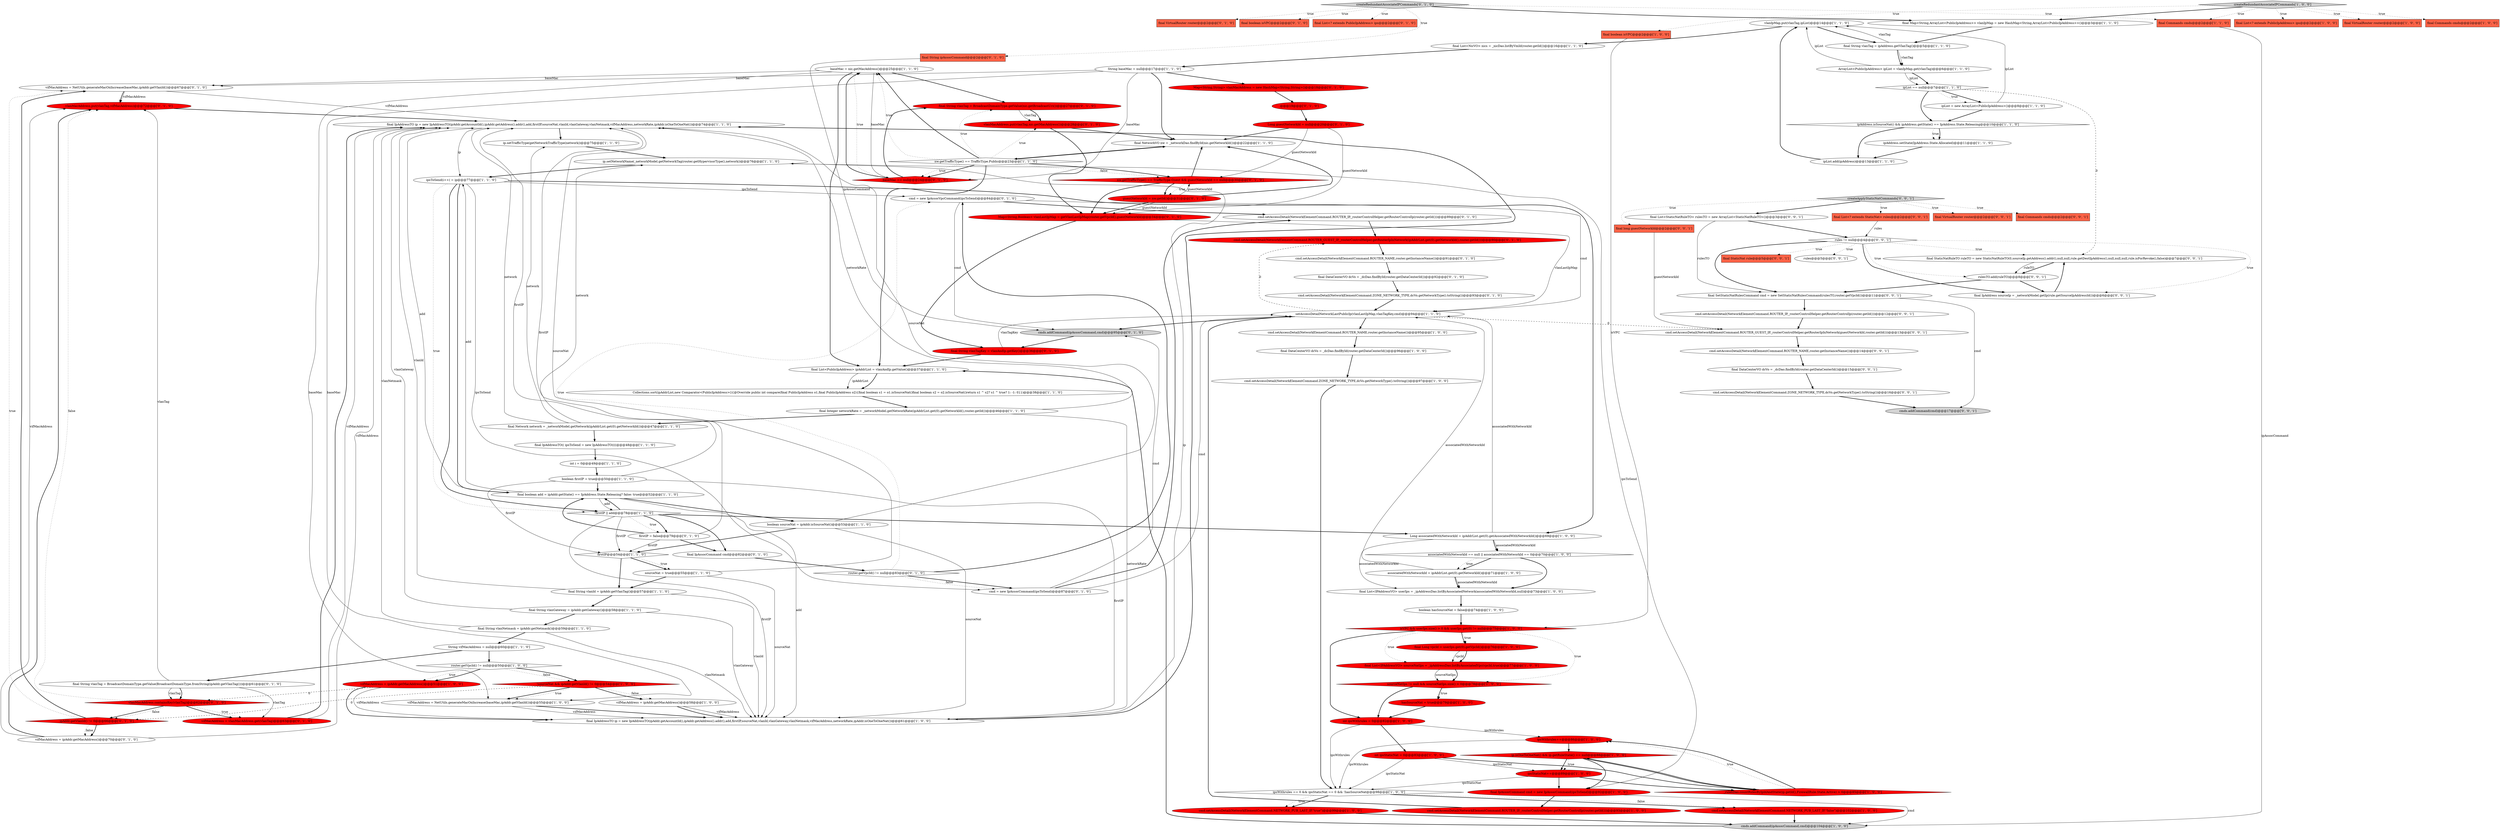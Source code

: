 digraph {
86 [style = filled, label = "vifMacAddress = NetUtils.generateMacOnIncrease(baseMac,ipAddr.getVlanId())@@@67@@@['0', '1', '0']", fillcolor = white, shape = ellipse image = "AAA0AAABBB2BBB"];
36 [style = filled, label = "final Integer networkRate = _networkModel.getNetworkRate(ipAddrList.get(0).getNetworkId(),router.getId())@@@46@@@['1', '1', '0']", fillcolor = white, shape = ellipse image = "AAA0AAABBB1BBB"];
7 [style = filled, label = "nw.getTrafficType() == TrafficType.Public@@@23@@@['1', '1', '0']", fillcolor = white, shape = diamond image = "AAA0AAABBB1BBB"];
72 [style = filled, label = "final VirtualRouter router@@@2@@@['0', '1', '0']", fillcolor = tomato, shape = box image = "AAA0AAABBB2BBB"];
18 [style = filled, label = "associatedWithNetworkId = ipAddrList.get(0).getNetworkId()@@@71@@@['1', '0', '0']", fillcolor = white, shape = ellipse image = "AAA0AAABBB1BBB"];
79 [style = filled, label = "cmd = new IpAssocVpcCommand(ipsToSend)@@@84@@@['0', '1', '0']", fillcolor = white, shape = ellipse image = "AAA0AAABBB2BBB"];
102 [style = filled, label = "final String vlanTag = BroadcastDomainType.getValue(nic.getBroadcastUri())@@@27@@@['0', '1', '0']", fillcolor = red, shape = ellipse image = "AAA1AAABBB2BBB"];
81 [style = filled, label = "firstIP = false@@@79@@@['0', '1', '0']", fillcolor = white, shape = ellipse image = "AAA0AAABBB2BBB"];
41 [style = filled, label = "final List<IPAddressVO> sourceNatIps = _ipAddressDao.listByAssociatedVpc(vpcId,true)@@@77@@@['1', '0', '0']", fillcolor = red, shape = ellipse image = "AAA1AAABBB1BBB"];
34 [style = filled, label = "!sourceNat && ipAddr.getVlanId() != 0@@@54@@@['1', '0', '0']", fillcolor = red, shape = diamond image = "AAA1AAABBB1BBB"];
83 [style = filled, label = "baseMac == null@@@24@@@['0', '1', '0']", fillcolor = red, shape = diamond image = "AAA1AAABBB2BBB"];
15 [style = filled, label = "Collections.sort(ipAddrList,new Comparator<PublicIpAddress>(){@Override public int compare(final PublicIpAddress o1,final PublicIpAddress o2){final boolean s1 = o1.isSourceNat()final boolean s2 = o2.isSourceNat()return s1 ^ s2? s1 ^ true? 1: -1: 0}})@@@38@@@['1', '1', '0']", fillcolor = white, shape = ellipse image = "AAA0AAABBB1BBB"];
28 [style = filled, label = "ipAddress.isSourceNat() && ipAddress.getState() == IpAddress.State.Releasing@@@10@@@['1', '1', '0']", fillcolor = white, shape = diamond image = "AAA0AAABBB1BBB"];
50 [style = filled, label = "ArrayList<PublicIpAddress> ipList = vlanIpMap.get(vlanTag)@@@6@@@['1', '1', '0']", fillcolor = white, shape = ellipse image = "AAA0AAABBB1BBB"];
19 [style = filled, label = "final List<PublicIpAddress> ipAddrList = vlanAndIp.getValue()@@@37@@@['1', '1', '0']", fillcolor = white, shape = ellipse image = "AAA0AAABBB1BBB"];
57 [style = filled, label = "int ipsWithrules = 0@@@82@@@['1', '0', '0']", fillcolor = red, shape = ellipse image = "AAA1AAABBB1BBB"];
64 [style = filled, label = "baseMac = nic.getMacAddress()@@@25@@@['1', '1', '0']", fillcolor = white, shape = ellipse image = "AAA0AAABBB1BBB"];
80 [style = filled, label = "final boolean isVPC@@@2@@@['0', '1', '0']", fillcolor = tomato, shape = box image = "AAA0AAABBB2BBB"];
9 [style = filled, label = "String baseMac = null@@@17@@@['1', '1', '0']", fillcolor = white, shape = ellipse image = "AAA0AAABBB1BBB"];
98 [style = filled, label = "vlanMacAddress.containsKey(vlanTag)@@@62@@@['0', '1', '0']", fillcolor = red, shape = diamond image = "AAA1AAABBB2BBB"];
65 [style = filled, label = "_rulesDao.countRulesByIpIdAndState(ip.getId(),FirewallRule.State.Active) > 0@@@85@@@['1', '0', '0']", fillcolor = red, shape = diamond image = "AAA1AAABBB1BBB"];
4 [style = filled, label = "final boolean add = ipAddr.getState() == IpAddress.State.Releasing? false: true@@@52@@@['1', '1', '0']", fillcolor = white, shape = ellipse image = "AAA0AAABBB1BBB"];
60 [style = filled, label = "boolean sourceNat = ipAddr.isSourceNat()@@@53@@@['1', '1', '0']", fillcolor = white, shape = ellipse image = "AAA0AAABBB1BBB"];
103 [style = filled, label = "vifMacAddress = ipAddr.getMacAddress()@@@70@@@['0', '1', '0']", fillcolor = white, shape = ellipse image = "AAA0AAABBB2BBB"];
123 [style = filled, label = "final StaticNatRuleTO ruleTO = new StaticNatRuleTO(0,sourceIp.getAddress().addr(),null,null,rule.getDestIpAddress(),null,null,null,rule.isForRevoke(),false)@@@7@@@['0', '0', '1']", fillcolor = white, shape = ellipse image = "AAA0AAABBB3BBB"];
112 [style = filled, label = "final StaticNat rule@@@5@@@['0', '0', '1']", fillcolor = tomato, shape = box image = "AAA0AAABBB3BBB"];
90 [style = filled, label = "cmd.setAccessDetail(NetworkElementCommand.ROUTER_IP,_routerControlHelper.getRouterControlIp(router.getId()))@@@89@@@['0', '1', '0']", fillcolor = white, shape = ellipse image = "AAA0AAABBB2BBB"];
89 [style = filled, label = "cmd = new IpAssocCommand(ipsToSend)@@@87@@@['0', '1', '0']", fillcolor = white, shape = ellipse image = "AAA0AAABBB2BBB"];
101 [style = filled, label = "cmds.addCommand(ipAssocCommand,cmd)@@@95@@@['0', '1', '0']", fillcolor = lightgray, shape = ellipse image = "AAA0AAABBB2BBB"];
94 [style = filled, label = "vlanMacAddress.put(vlanTag,vifMacAddress)@@@72@@@['0', '1', '0']", fillcolor = red, shape = ellipse image = "AAA1AAABBB2BBB"];
107 [style = filled, label = "rules@@@5@@@['0', '0', '1']", fillcolor = white, shape = ellipse image = "AAA0AAABBB3BBB"];
14 [style = filled, label = "setAccessDetailNetworkLastPublicIp(vlanLastIpMap,vlanTagKey,cmd)@@@94@@@['1', '1', '0']", fillcolor = white, shape = ellipse image = "AAA0AAABBB1BBB"];
59 [style = filled, label = "final Long vpcId = userIps.get(0).getVpcId()@@@76@@@['1', '0', '0']", fillcolor = red, shape = ellipse image = "AAA1AAABBB1BBB"];
85 [style = filled, label = "final List<? extends PublicIpAddress> ips@@@2@@@['0', '1', '0']", fillcolor = tomato, shape = box image = "AAA0AAABBB2BBB"];
12 [style = filled, label = "cmd.setAccessDetail(NetworkElementCommand.ROUTER_IP,_routerControlHelper.getRouterControlIp(router.getId()))@@@93@@@['1', '0', '0']", fillcolor = red, shape = ellipse image = "AAA1AAABBB1BBB"];
56 [style = filled, label = "final Network network = _networkModel.getNetwork(ipAddrList.get(0).getNetworkId())@@@47@@@['1', '1', '0']", fillcolor = white, shape = ellipse image = "AAA0AAABBB1BBB"];
118 [style = filled, label = "final VirtualRouter router@@@2@@@['0', '0', '1']", fillcolor = tomato, shape = box image = "AAA0AAABBB3BBB"];
66 [style = filled, label = "ip.setTrafficType(getNetworkTrafficType(network))@@@75@@@['1', '1', '0']", fillcolor = white, shape = ellipse image = "AAA0AAABBB1BBB"];
47 [style = filled, label = "associatedWithNetworkId == null || associatedWithNetworkId == 0@@@70@@@['1', '0', '0']", fillcolor = white, shape = diamond image = "AAA0AAABBB1BBB"];
13 [style = filled, label = "boolean hasSourceNat = false@@@74@@@['1', '0', '0']", fillcolor = white, shape = ellipse image = "AAA0AAABBB1BBB"];
33 [style = filled, label = "vifMacAddress = NetUtils.generateMacOnIncrease(baseMac,ipAddr.getVlanId())@@@55@@@['1', '0', '0']", fillcolor = white, shape = ellipse image = "AAA0AAABBB1BBB"];
67 [style = filled, label = "hasSourceNat = true@@@79@@@['1', '0', '0']", fillcolor = red, shape = ellipse image = "AAA1AAABBB1BBB"];
111 [style = filled, label = "cmds.addCommand(cmd)@@@17@@@['0', '0', '1']", fillcolor = lightgray, shape = ellipse image = "AAA0AAABBB3BBB"];
39 [style = filled, label = "router.getVpcId() != null@@@50@@@['1', '0', '0']", fillcolor = white, shape = diamond image = "AAA0AAABBB1BBB"];
20 [style = filled, label = "sourceNatIps != null && sourceNatIps.size() > 0@@@78@@@['1', '0', '0']", fillcolor = red, shape = diamond image = "AAA1AAABBB1BBB"];
113 [style = filled, label = "final List<? extends StaticNat> rules@@@2@@@['0', '0', '1']", fillcolor = tomato, shape = box image = "AAA0AAABBB3BBB"];
35 [style = filled, label = "final DataCenterVO dcVo = _dcDao.findById(router.getDataCenterId())@@@96@@@['1', '0', '0']", fillcolor = white, shape = ellipse image = "AAA0AAABBB1BBB"];
71 [style = filled, label = "createRedundantAssociateIPCommands['1', '0', '0']", fillcolor = lightgray, shape = diamond image = "AAA0AAABBB1BBB"];
62 [style = filled, label = "ipAddress.setState(IpAddress.State.Allocated)@@@11@@@['1', '1', '0']", fillcolor = white, shape = ellipse image = "AAA0AAABBB1BBB"];
108 [style = filled, label = "rulesTO.add(ruleTO)@@@8@@@['0', '0', '1']", fillcolor = white, shape = ellipse image = "AAA0AAABBB3BBB"];
52 [style = filled, label = "ipList = new ArrayList<PublicIpAddress>()@@@8@@@['1', '1', '0']", fillcolor = white, shape = ellipse image = "AAA0AAABBB1BBB"];
77 [style = filled, label = "router.getVpcId() != null@@@83@@@['0', '1', '0']", fillcolor = white, shape = diamond image = "AAA0AAABBB2BBB"];
96 [style = filled, label = "vifMacAddress = vlanMacAddress.get(vlanTag)@@@63@@@['0', '1', '0']", fillcolor = red, shape = ellipse image = "AAA1AAABBB2BBB"];
95 [style = filled, label = "Long guestNetworkId = null@@@20@@@['0', '1', '0']", fillcolor = red, shape = ellipse image = "AAA1AAABBB2BBB"];
25 [style = filled, label = "vlanIpMap.put(vlanTag,ipList)@@@14@@@['1', '1', '0']", fillcolor = white, shape = ellipse image = "AAA0AAABBB1BBB"];
99 [style = filled, label = "ipAddr.getVlanId() != 0@@@66@@@['0', '1', '0']", fillcolor = red, shape = diamond image = "AAA1AAABBB2BBB"];
38 [style = filled, label = "ipsWithrules == 0 && ipsStaticNat == 0 && !hasSourceNat@@@98@@@['1', '0', '0']", fillcolor = white, shape = diamond image = "AAA0AAABBB1BBB"];
75 [style = filled, label = "final String vlanTagKey = vlanAndIp.getKey()@@@36@@@['0', '1', '0']", fillcolor = red, shape = ellipse image = "AAA1AAABBB2BBB"];
24 [style = filled, label = "boolean firstIP = true@@@50@@@['1', '1', '0']", fillcolor = white, shape = ellipse image = "AAA0AAABBB1BBB"];
45 [style = filled, label = "final List<IPAddressVO> userIps = _ipAddressDao.listByAssociatedNetwork(associatedWithNetworkId,null)@@@73@@@['1', '0', '0']", fillcolor = white, shape = ellipse image = "AAA0AAABBB1BBB"];
5 [style = filled, label = "Long associatedWithNetworkId = ipAddrList.get(0).getAssociatedWithNetworkId()@@@69@@@['1', '0', '0']", fillcolor = white, shape = ellipse image = "AAA0AAABBB1BBB"];
69 [style = filled, label = "ipsToSend(i++( = ip@@@77@@@['1', '1', '0']", fillcolor = white, shape = ellipse image = "AAA0AAABBB1BBB"];
122 [style = filled, label = "rules != null@@@4@@@['0', '0', '1']", fillcolor = white, shape = diamond image = "AAA0AAABBB3BBB"];
73 [style = filled, label = "Map<String,String> vlanMacAddress = new HashMap<String,String>()@@@18@@@['0', '1', '0']", fillcolor = red, shape = ellipse image = "AAA1AAABBB2BBB"];
63 [style = filled, label = "ipList.add(ipAddress)@@@13@@@['1', '1', '0']", fillcolor = white, shape = ellipse image = "AAA0AAABBB1BBB"];
110 [style = filled, label = "createApplyStaticNatCommands['0', '0', '1']", fillcolor = lightgray, shape = diamond image = "AAA0AAABBB3BBB"];
23 [style = filled, label = "ipList == null@@@7@@@['1', '1', '0']", fillcolor = white, shape = diamond image = "AAA0AAABBB1BBB"];
115 [style = filled, label = "cmd.setAccessDetail(NetworkElementCommand.ROUTER_IP,_routerControlHelper.getRouterControlIp(router.getId()))@@@12@@@['0', '0', '1']", fillcolor = white, shape = ellipse image = "AAA0AAABBB3BBB"];
78 [style = filled, label = "vlanMacAddress.put(vlanTag,nic.getMacAddress())@@@28@@@['0', '1', '0']", fillcolor = red, shape = ellipse image = "AAA1AAABBB2BBB"];
51 [style = filled, label = "ipsStaticNat++@@@89@@@['1', '0', '0']", fillcolor = red, shape = ellipse image = "AAA1AAABBB1BBB"];
97 [style = filled, label = "Map<String,Boolean> vlanLastIpMap = getVlanLastIpMap(router.getVpcId(),guestNetworkId)@@@34@@@['0', '1', '0']", fillcolor = red, shape = ellipse image = "AAA1AAABBB2BBB"];
40 [style = filled, label = "final IpAddressTO(( ipsToSend = new IpAddressTO((((@@@48@@@['1', '1', '0']", fillcolor = white, shape = ellipse image = "AAA0AAABBB1BBB"];
53 [style = filled, label = "final String vlanId = ipAddr.getVlanTag()@@@57@@@['1', '1', '0']", fillcolor = white, shape = ellipse image = "AAA0AAABBB1BBB"];
76 [style = filled, label = "guestNetworkId = nw.getId()@@@31@@@['0', '1', '0']", fillcolor = red, shape = ellipse image = "AAA1AAABBB2BBB"];
93 [style = filled, label = "final IpAssocCommand cmd@@@82@@@['0', '1', '0']", fillcolor = white, shape = ellipse image = "AAA0AAABBB2BBB"];
30 [style = filled, label = "firstIP@@@54@@@['1', '1', '0']", fillcolor = white, shape = diamond image = "AAA0AAABBB1BBB"];
91 [style = filled, label = "final String ipAssocCommand@@@2@@@['0', '1', '0']", fillcolor = tomato, shape = box image = "AAA0AAABBB2BBB"];
2 [style = filled, label = "cmd.setAccessDetail(NetworkElementCommand.ROUTER_NAME,router.getInstanceName())@@@95@@@['1', '0', '0']", fillcolor = white, shape = ellipse image = "AAA0AAABBB1BBB"];
0 [style = filled, label = "final List<? extends PublicIpAddress> ips@@@2@@@['1', '0', '0']", fillcolor = tomato, shape = box image = "AAA0AAABBB1BBB"];
11 [style = filled, label = "final String vlanTag = ipAddress.getVlanTag()@@@5@@@['1', '1', '0']", fillcolor = white, shape = ellipse image = "AAA0AAABBB1BBB"];
22 [style = filled, label = "cmd.setAccessDetail(NetworkElementCommand.ZONE_NETWORK_TYPE,dcVo.getNetworkType().toString())@@@97@@@['1', '0', '0']", fillcolor = white, shape = ellipse image = "AAA0AAABBB1BBB"];
104 [style = filled, label = "final String vlanTag = BroadcastDomainType.getValue(BroadcastDomainType.fromString(ipAddr.getVlanTag()))@@@61@@@['0', '1', '0']", fillcolor = white, shape = ellipse image = "AAA0AAABBB2BBB"];
26 [style = filled, label = "ipsWithrules++@@@86@@@['1', '0', '0']", fillcolor = red, shape = ellipse image = "AAA1AAABBB1BBB"];
6 [style = filled, label = "vifMacAddress = ipAddr.getMacAddress()@@@58@@@['1', '0', '0']", fillcolor = white, shape = ellipse image = "AAA0AAABBB1BBB"];
44 [style = filled, label = "String vifMacAddress = null@@@60@@@['1', '1', '0']", fillcolor = white, shape = ellipse image = "AAA0AAABBB1BBB"];
31 [style = filled, label = "final IpAddressTO ip = new IpAddressTO(ipAddr.getAccountId(),ipAddr.getAddress().addr(),add,firstIP,sourceNat,vlanId,vlanGateway,vlanNetmask,vifMacAddress,networkRate,ipAddr.isOneToOneNat())@@@61@@@['1', '0', '0']", fillcolor = white, shape = ellipse image = "AAA0AAABBB1BBB"];
84 [style = filled, label = "final DataCenterVO dcVo = _dcDao.findById(router.getDataCenterId())@@@92@@@['0', '1', '0']", fillcolor = white, shape = ellipse image = "AAA0AAABBB2BBB"];
42 [style = filled, label = "final IpAddressTO ip = new IpAddressTO(ipAddr.getAccountId(),ipAddr.getAddress().addr(),add,firstIP,sourceNat,vlanId,vlanGateway,vlanNetmask,vifMacAddress,networkRate,ipAddr.isOneToOneNat())@@@74@@@['1', '1', '0']", fillcolor = white, shape = ellipse image = "AAA0AAABBB1BBB"];
21 [style = filled, label = "final VirtualRouter router@@@2@@@['1', '0', '0']", fillcolor = tomato, shape = box image = "AAA0AAABBB1BBB"];
61 [style = filled, label = "int i = 0@@@49@@@['1', '1', '0']", fillcolor = white, shape = ellipse image = "AAA0AAABBB1BBB"];
10 [style = filled, label = "int ipsStaticNat = 0@@@83@@@['1', '0', '0']", fillcolor = red, shape = ellipse image = "AAA1AAABBB1BBB"];
117 [style = filled, label = "cmd.setAccessDetail(NetworkElementCommand.ROUTER_GUEST_IP,_routerControlHelper.getRouterIpInNetwork(guestNetworkId,router.getId()))@@@13@@@['0', '0', '1']", fillcolor = white, shape = ellipse image = "AAA0AAABBB3BBB"];
68 [style = filled, label = "ip.setNetworkName(_networkModel.getNetworkTag(router.getHypervisorType(),network))@@@76@@@['1', '1', '0']", fillcolor = white, shape = ellipse image = "AAA0AAABBB1BBB"];
48 [style = filled, label = "final String vlanGateway = ipAddr.getGateway()@@@58@@@['1', '1', '0']", fillcolor = white, shape = ellipse image = "AAA0AAABBB1BBB"];
82 [style = filled, label = "nw.getTrafficType() == TrafficType.Guest && guestNetworkId == null@@@30@@@['0', '1', '0']", fillcolor = red, shape = diamond image = "AAA1AAABBB2BBB"];
92 [style = filled, label = "cmd.setAccessDetail(NetworkElementCommand.ZONE_NETWORK_TYPE,dcVo.getNetworkType().toString())@@@93@@@['0', '1', '0']", fillcolor = white, shape = ellipse image = "AAA0AAABBB2BBB"];
87 [style = filled, label = "cmd.setAccessDetail(NetworkElementCommand.ROUTER_GUEST_IP,_routerControlHelper.getRouterIpInNetwork(ipAddrList.get(0).getNetworkId(),router.getId()))@@@90@@@['0', '1', '0']", fillcolor = red, shape = ellipse image = "AAA1AAABBB2BBB"];
37 [style = filled, label = "final IpAssocCommand cmd = new IpAssocCommand(ipsToSend)@@@92@@@['1', '0', '0']", fillcolor = red, shape = ellipse image = "AAA1AAABBB1BBB"];
116 [style = filled, label = "final Commands cmds@@@2@@@['0', '0', '1']", fillcolor = tomato, shape = box image = "AAA0AAABBB3BBB"];
114 [style = filled, label = "final List<StaticNatRuleTO> rulesTO = new ArrayList<StaticNatRuleTO>()@@@3@@@['0', '0', '1']", fillcolor = white, shape = ellipse image = "AAA0AAABBB3BBB"];
43 [style = filled, label = "cmd.setAccessDetail(NetworkElementCommand.NETWORK_PUB_LAST_IP,\"true\")@@@99@@@['1', '0', '0']", fillcolor = red, shape = ellipse image = "AAA1AAABBB1BBB"];
49 [style = filled, label = "cmds.addCommand(ipAssocCommand,cmd)@@@104@@@['1', '0', '0']", fillcolor = lightgray, shape = ellipse image = "AAA0AAABBB1BBB"];
109 [style = filled, label = "cmd.setAccessDetail(NetworkElementCommand.ROUTER_NAME,router.getInstanceName())@@@14@@@['0', '0', '1']", fillcolor = white, shape = ellipse image = "AAA0AAABBB3BBB"];
119 [style = filled, label = "cmd.setAccessDetail(NetworkElementCommand.ZONE_NETWORK_TYPE,dcVo.getNetworkType().toString())@@@16@@@['0', '0', '1']", fillcolor = white, shape = ellipse image = "AAA0AAABBB3BBB"];
46 [style = filled, label = "final List<NicVO> nics = _nicDao.listByVmId(router.getId())@@@16@@@['1', '1', '0']", fillcolor = white, shape = ellipse image = "AAA0AAABBB1BBB"];
105 [style = filled, label = "final SetStaticNatRulesCommand cmd = new SetStaticNatRulesCommand(rulesTO,router.getVpcId())@@@11@@@['0', '0', '1']", fillcolor = white, shape = ellipse image = "AAA0AAABBB3BBB"];
55 [style = filled, label = "cmd.setAccessDetail(NetworkElementCommand.NETWORK_PUB_LAST_IP,\"false\")@@@102@@@['1', '0', '0']", fillcolor = red, shape = ellipse image = "AAA1AAABBB1BBB"];
16 [style = filled, label = "final Map<String,ArrayList<PublicIpAddress>> vlanIpMap = new HashMap<String,ArrayList<PublicIpAddress>>()@@@3@@@['1', '1', '0']", fillcolor = white, shape = ellipse image = "AAA0AAABBB1BBB"];
32 [style = filled, label = "isVPC && userIps.size() > 0 && userIps.get(0) != null@@@75@@@['1', '0', '0']", fillcolor = red, shape = diamond image = "AAA1AAABBB1BBB"];
70 [style = filled, label = "vifMacAddress = ipAddr.getMacAddress()@@@51@@@['1', '0', '0']", fillcolor = red, shape = ellipse image = "AAA1AAABBB1BBB"];
29 [style = filled, label = "final NetworkVO nw = _networkDao.findById(nic.getNetworkId())@@@22@@@['1', '1', '0']", fillcolor = white, shape = ellipse image = "AAA0AAABBB1BBB"];
121 [style = filled, label = "final DataCenterVO dcVo = _dcDao.findById(router.getDataCenterId())@@@15@@@['0', '0', '1']", fillcolor = white, shape = ellipse image = "AAA0AAABBB3BBB"];
88 [style = filled, label = "cmd.setAccessDetail(NetworkElementCommand.ROUTER_NAME,router.getInstanceName())@@@91@@@['0', '1', '0']", fillcolor = white, shape = ellipse image = "AAA0AAABBB2BBB"];
1 [style = filled, label = "!firstIP || add@@@78@@@['1', '1', '0']", fillcolor = white, shape = diamond image = "AAA0AAABBB1BBB"];
27 [style = filled, label = "final Commands cmds@@@2@@@['1', '1', '0']", fillcolor = tomato, shape = box image = "AAA0AAABBB1BBB"];
58 [style = filled, label = "sourceNat = true@@@55@@@['1', '1', '0']", fillcolor = white, shape = ellipse image = "AAA0AAABBB1BBB"];
8 [style = filled, label = "ip.isOneToOneNat() && ip.getRuleState() == null@@@88@@@['1', '0', '0']", fillcolor = red, shape = diamond image = "AAA1AAABBB1BBB"];
3 [style = filled, label = "final Commands cmds@@@2@@@['1', '0', '0']", fillcolor = tomato, shape = box image = "AAA0AAABBB1BBB"];
54 [style = filled, label = "final String vlanNetmask = ipAddr.getNetmask()@@@59@@@['1', '1', '0']", fillcolor = white, shape = ellipse image = "AAA0AAABBB1BBB"];
120 [style = filled, label = "final IpAddress sourceIp = _networkModel.getIp(rule.getSourceIpAddressId())@@@6@@@['0', '0', '1']", fillcolor = white, shape = ellipse image = "AAA0AAABBB3BBB"];
100 [style = filled, label = "@@@19@@@['0', '1', '0']", fillcolor = red, shape = ellipse image = "AAA1AAABBB2BBB"];
74 [style = filled, label = "createRedundantAssociateIPCommands['0', '1', '0']", fillcolor = lightgray, shape = diamond image = "AAA0AAABBB2BBB"];
106 [style = filled, label = "final long guestNetworkId@@@2@@@['0', '0', '1']", fillcolor = tomato, shape = box image = "AAA0AAABBB3BBB"];
17 [style = filled, label = "final boolean isVPC@@@2@@@['1', '0', '0']", fillcolor = tomato, shape = box image = "AAA0AAABBB1BBB"];
1->5 [style = bold, label=""];
2->35 [style = bold, label=""];
82->97 [style = bold, label=""];
77->89 [style = bold, label=""];
14->101 [style = bold, label=""];
20->57 [style = bold, label=""];
74->27 [style = dotted, label="true"];
83->64 [style = dotted, label="true"];
7->64 [style = dotted, label="true"];
110->106 [style = dotted, label="true"];
68->69 [style = bold, label=""];
4->31 [style = solid, label="add"];
55->49 [style = bold, label=""];
104->96 [style = solid, label="vlanTag"];
114->122 [style = bold, label=""];
74->80 [style = dotted, label="true"];
34->99 [style = dashed, label="0"];
73->100 [style = bold, label=""];
69->4 [style = bold, label=""];
28->62 [style = bold, label=""];
119->111 [style = bold, label=""];
110->118 [style = dotted, label="true"];
54->42 [style = solid, label="vlanNetmask"];
95->82 [style = solid, label="guestNetworkId"];
75->14 [style = solid, label="vlanTagKey"];
36->42 [style = solid, label="networkRate"];
58->42 [style = solid, label="sourceNat"];
8->51 [style = bold, label=""];
41->20 [style = bold, label=""];
18->45 [style = bold, label=""];
79->101 [style = solid, label="cmd"];
1->31 [style = solid, label="firstIP"];
86->94 [style = solid, label="vifMacAddress"];
48->54 [style = bold, label=""];
23->28 [style = bold, label=""];
52->28 [style = bold, label=""];
82->76 [style = bold, label=""];
96->42 [style = solid, label="vifMacAddress"];
4->69 [style = solid, label="add"];
71->21 [style = dotted, label="true"];
99->86 [style = bold, label=""];
19->15 [style = solid, label="ipAddrList"];
36->31 [style = solid, label="networkRate"];
89->14 [style = solid, label="cmd"];
7->82 [style = dotted, label="false"];
31->68 [style = solid, label="ip"];
75->19 [style = bold, label=""];
104->98 [style = bold, label=""];
78->29 [style = bold, label=""];
23->52 [style = bold, label=""];
1->93 [style = bold, label=""];
99->86 [style = dotted, label="true"];
7->102 [style = dotted, label="true"];
108->120 [style = bold, label=""];
71->17 [style = dotted, label="true"];
67->57 [style = bold, label=""];
98->94 [style = dotted, label="false"];
64->33 [style = solid, label="baseMac"];
61->24 [style = bold, label=""];
70->31 [style = bold, label=""];
83->64 [style = bold, label=""];
68->37 [style = solid, label="ipsToSend"];
18->14 [style = solid, label="associatedWithNetworkId"];
91->101 [style = solid, label="ipAssocCommand"];
19->15 [style = bold, label=""];
71->0 [style = dotted, label="true"];
9->29 [style = bold, label=""];
69->5 [style = bold, label=""];
84->92 [style = bold, label=""];
28->62 [style = dotted, label="true"];
6->31 [style = solid, label="vifMacAddress"];
38->55 [style = bold, label=""];
53->48 [style = bold, label=""];
7->29 [style = bold, label=""];
40->61 [style = bold, label=""];
26->38 [style = solid, label="ipsWithrules"];
64->83 [style = solid, label="baseMac"];
1->4 [style = bold, label=""];
5->47 [style = solid, label="associatedWithNetworkId"];
78->97 [style = bold, label=""];
13->32 [style = bold, label=""];
39->34 [style = dotted, label="false"];
20->67 [style = dotted, label="true"];
50->23 [style = bold, label=""];
7->78 [style = dotted, label="true"];
23->123 [style = dashed, label="0"];
57->38 [style = solid, label="ipsWithrules"];
53->42 [style = solid, label="vlanId"];
34->6 [style = dotted, label="false"];
53->31 [style = solid, label="vlanId"];
56->68 [style = solid, label="network"];
39->34 [style = bold, label=""];
121->119 [style = bold, label=""];
34->33 [style = bold, label=""];
69->1 [style = dotted, label="true"];
18->45 [style = solid, label="associatedWithNetworkId"];
105->115 [style = bold, label=""];
97->14 [style = solid, label="vlanLastIpMap"];
115->117 [style = bold, label=""];
69->79 [style = solid, label="ipsToSend"];
103->94 [style = solid, label="vifMacAddress"];
1->30 [style = solid, label="firstIP"];
79->14 [style = solid, label="cmd"];
30->58 [style = bold, label=""];
98->99 [style = bold, label=""];
122->108 [style = dotted, label="true"];
110->113 [style = dotted, label="true"];
32->59 [style = bold, label=""];
4->42 [style = solid, label="add"];
33->31 [style = solid, label="vifMacAddress"];
24->42 [style = solid, label="firstIP"];
20->67 [style = bold, label=""];
22->38 [style = bold, label=""];
90->87 [style = bold, label=""];
28->63 [style = bold, label=""];
82->76 [style = dotted, label="true"];
24->30 [style = solid, label="firstIP"];
101->75 [style = bold, label=""];
105->111 [style = solid, label="cmd"];
7->83 [style = bold, label=""];
82->29 [style = bold, label=""];
65->26 [style = dotted, label="true"];
54->44 [style = bold, label=""];
7->83 [style = dotted, label="true"];
50->25 [style = solid, label="ipList"];
103->42 [style = solid, label="vifMacAddress"];
10->65 [style = bold, label=""];
69->1 [style = bold, label=""];
9->33 [style = solid, label="baseMac"];
12->14 [style = bold, label=""];
122->123 [style = dotted, label="true"];
104->94 [style = solid, label="vlanTag"];
39->70 [style = dotted, label="true"];
98->96 [style = dotted, label="true"];
7->82 [style = bold, label=""];
122->120 [style = bold, label=""];
56->40 [style = bold, label=""];
70->31 [style = solid, label="vifMacAddress"];
81->4 [style = bold, label=""];
88->84 [style = bold, label=""];
15->36 [style = bold, label=""];
65->8 [style = bold, label=""];
58->31 [style = solid, label="sourceNat"];
5->45 [style = solid, label="associatedWithNetworkId"];
10->51 [style = solid, label="ipsStaticNat"];
65->26 [style = bold, label=""];
14->87 [style = dashed, label="0"];
95->29 [style = bold, label=""];
46->9 [style = bold, label=""];
93->77 [style = bold, label=""];
30->58 [style = dotted, label="true"];
122->107 [style = dotted, label="true"];
64->19 [style = bold, label=""];
47->18 [style = bold, label=""];
1->81 [style = dotted, label="true"];
54->31 [style = solid, label="vlanNetmask"];
7->64 [style = bold, label=""];
71->3 [style = dotted, label="true"];
23->52 [style = dotted, label="true"];
32->20 [style = dotted, label="true"];
86->42 [style = solid, label="vifMacAddress"];
26->8 [style = bold, label=""];
99->103 [style = bold, label=""];
11->50 [style = solid, label="vlanTag"];
9->83 [style = solid, label="baseMac"];
30->53 [style = bold, label=""];
32->57 [style = bold, label=""];
8->51 [style = dotted, label="true"];
41->20 [style = solid, label="sourceNatIps"];
27->49 [style = solid, label="ipAssocCommand"];
64->86 [style = solid, label="baseMac"];
57->26 [style = solid, label="ipsWithrules"];
48->31 [style = solid, label="vlanGateway"];
10->38 [style = solid, label="ipsStaticNat"];
122->120 [style = dotted, label="true"];
37->12 [style = bold, label=""];
76->97 [style = solid, label="guestNetworkId"];
76->29 [style = bold, label=""];
77->79 [style = dotted, label="true"];
5->14 [style = solid, label="associatedWithNetworkId"];
83->102 [style = bold, label=""];
17->32 [style = solid, label="isVPC"];
56->42 [style = solid, label="network"];
48->42 [style = solid, label="vlanGateway"];
31->42 [style = bold, label=""];
71->16 [style = bold, label=""];
100->95 [style = bold, label=""];
51->37 [style = bold, label=""];
63->25 [style = bold, label=""];
58->53 [style = bold, label=""];
114->105 [style = solid, label="rulesTO"];
98->96 [style = bold, label=""];
74->16 [style = bold, label=""];
56->66 [style = solid, label="network"];
108->105 [style = bold, label=""];
120->123 [style = bold, label=""];
74->72 [style = dotted, label="true"];
60->31 [style = solid, label="sourceNat"];
123->108 [style = bold, label=""];
49->19 [style = bold, label=""];
94->42 [style = bold, label=""];
109->121 [style = bold, label=""];
34->33 [style = dotted, label="true"];
38->55 [style = dotted, label="false"];
102->78 [style = solid, label="vlanTag"];
51->65 [style = bold, label=""];
47->18 [style = dotted, label="true"];
11->50 [style = bold, label=""];
74->91 [style = dotted, label="true"];
60->42 [style = solid, label="sourceNat"];
59->41 [style = solid, label="vpcId"];
113->122 [style = solid, label="rules"];
37->49 [style = solid, label="cmd"];
47->45 [style = bold, label=""];
8->37 [style = bold, label=""];
14->2 [style = bold, label=""];
79->90 [style = bold, label=""];
7->19 [style = bold, label=""];
81->42 [style = solid, label="firstIP"];
92->14 [style = bold, label=""];
122->105 [style = bold, label=""];
50->23 [style = solid, label="ipList"];
38->43 [style = bold, label=""];
106->117 [style = solid, label="guestNetworkId"];
14->117 [style = dashed, label="0"];
76->97 [style = bold, label=""];
36->56 [style = bold, label=""];
24->31 [style = solid, label="firstIP"];
117->109 [style = bold, label=""];
102->78 [style = bold, label=""];
69->89 [style = solid, label="ipsToSend"];
16->11 [style = bold, label=""];
32->41 [style = dotted, label="true"];
104->98 [style = solid, label="vlanTag"];
9->86 [style = solid, label="baseMac"];
44->104 [style = bold, label=""];
103->94 [style = bold, label=""];
1->81 [style = bold, label=""];
35->22 [style = bold, label=""];
123->108 [style = solid, label="ruleTO"];
74->85 [style = dotted, label="true"];
42->66 [style = bold, label=""];
4->60 [style = bold, label=""];
42->69 [style = solid, label="ip"];
62->63 [style = bold, label=""];
66->68 [style = bold, label=""];
9->73 [style = bold, label=""];
89->101 [style = solid, label="cmd"];
45->13 [style = bold, label=""];
25->46 [style = bold, label=""];
70->98 [style = dashed, label="0"];
44->39 [style = bold, label=""];
39->70 [style = bold, label=""];
81->93 [style = bold, label=""];
81->30 [style = solid, label="firstIP"];
11->25 [style = solid, label="vlanTag"];
77->79 [style = bold, label=""];
5->47 [style = bold, label=""];
8->65 [style = bold, label=""];
4->1 [style = solid, label="add"];
98->99 [style = dotted, label="false"];
24->4 [style = bold, label=""];
52->25 [style = solid, label="ipList"];
6->31 [style = bold, label=""];
86->94 [style = bold, label=""];
97->75 [style = bold, label=""];
38->43 [style = dotted, label="true"];
71->27 [style = dotted, label="true"];
25->11 [style = bold, label=""];
95->97 [style = solid, label="guestNetworkId"];
99->103 [style = dotted, label="false"];
87->88 [style = bold, label=""];
34->6 [style = bold, label=""];
96->42 [style = bold, label=""];
60->30 [style = bold, label=""];
122->112 [style = dotted, label="true"];
33->31 [style = bold, label=""];
29->7 [style = bold, label=""];
89->90 [style = bold, label=""];
43->49 [style = bold, label=""];
76->82 [style = solid, label="guestNetworkId"];
32->59 [style = dotted, label="true"];
57->10 [style = bold, label=""];
110->114 [style = bold, label=""];
110->116 [style = dotted, label="true"];
59->41 [style = bold, label=""];
64->102 [style = bold, label=""];
51->38 [style = solid, label="ipsStaticNat"];
77->89 [style = dotted, label="false"];
}
